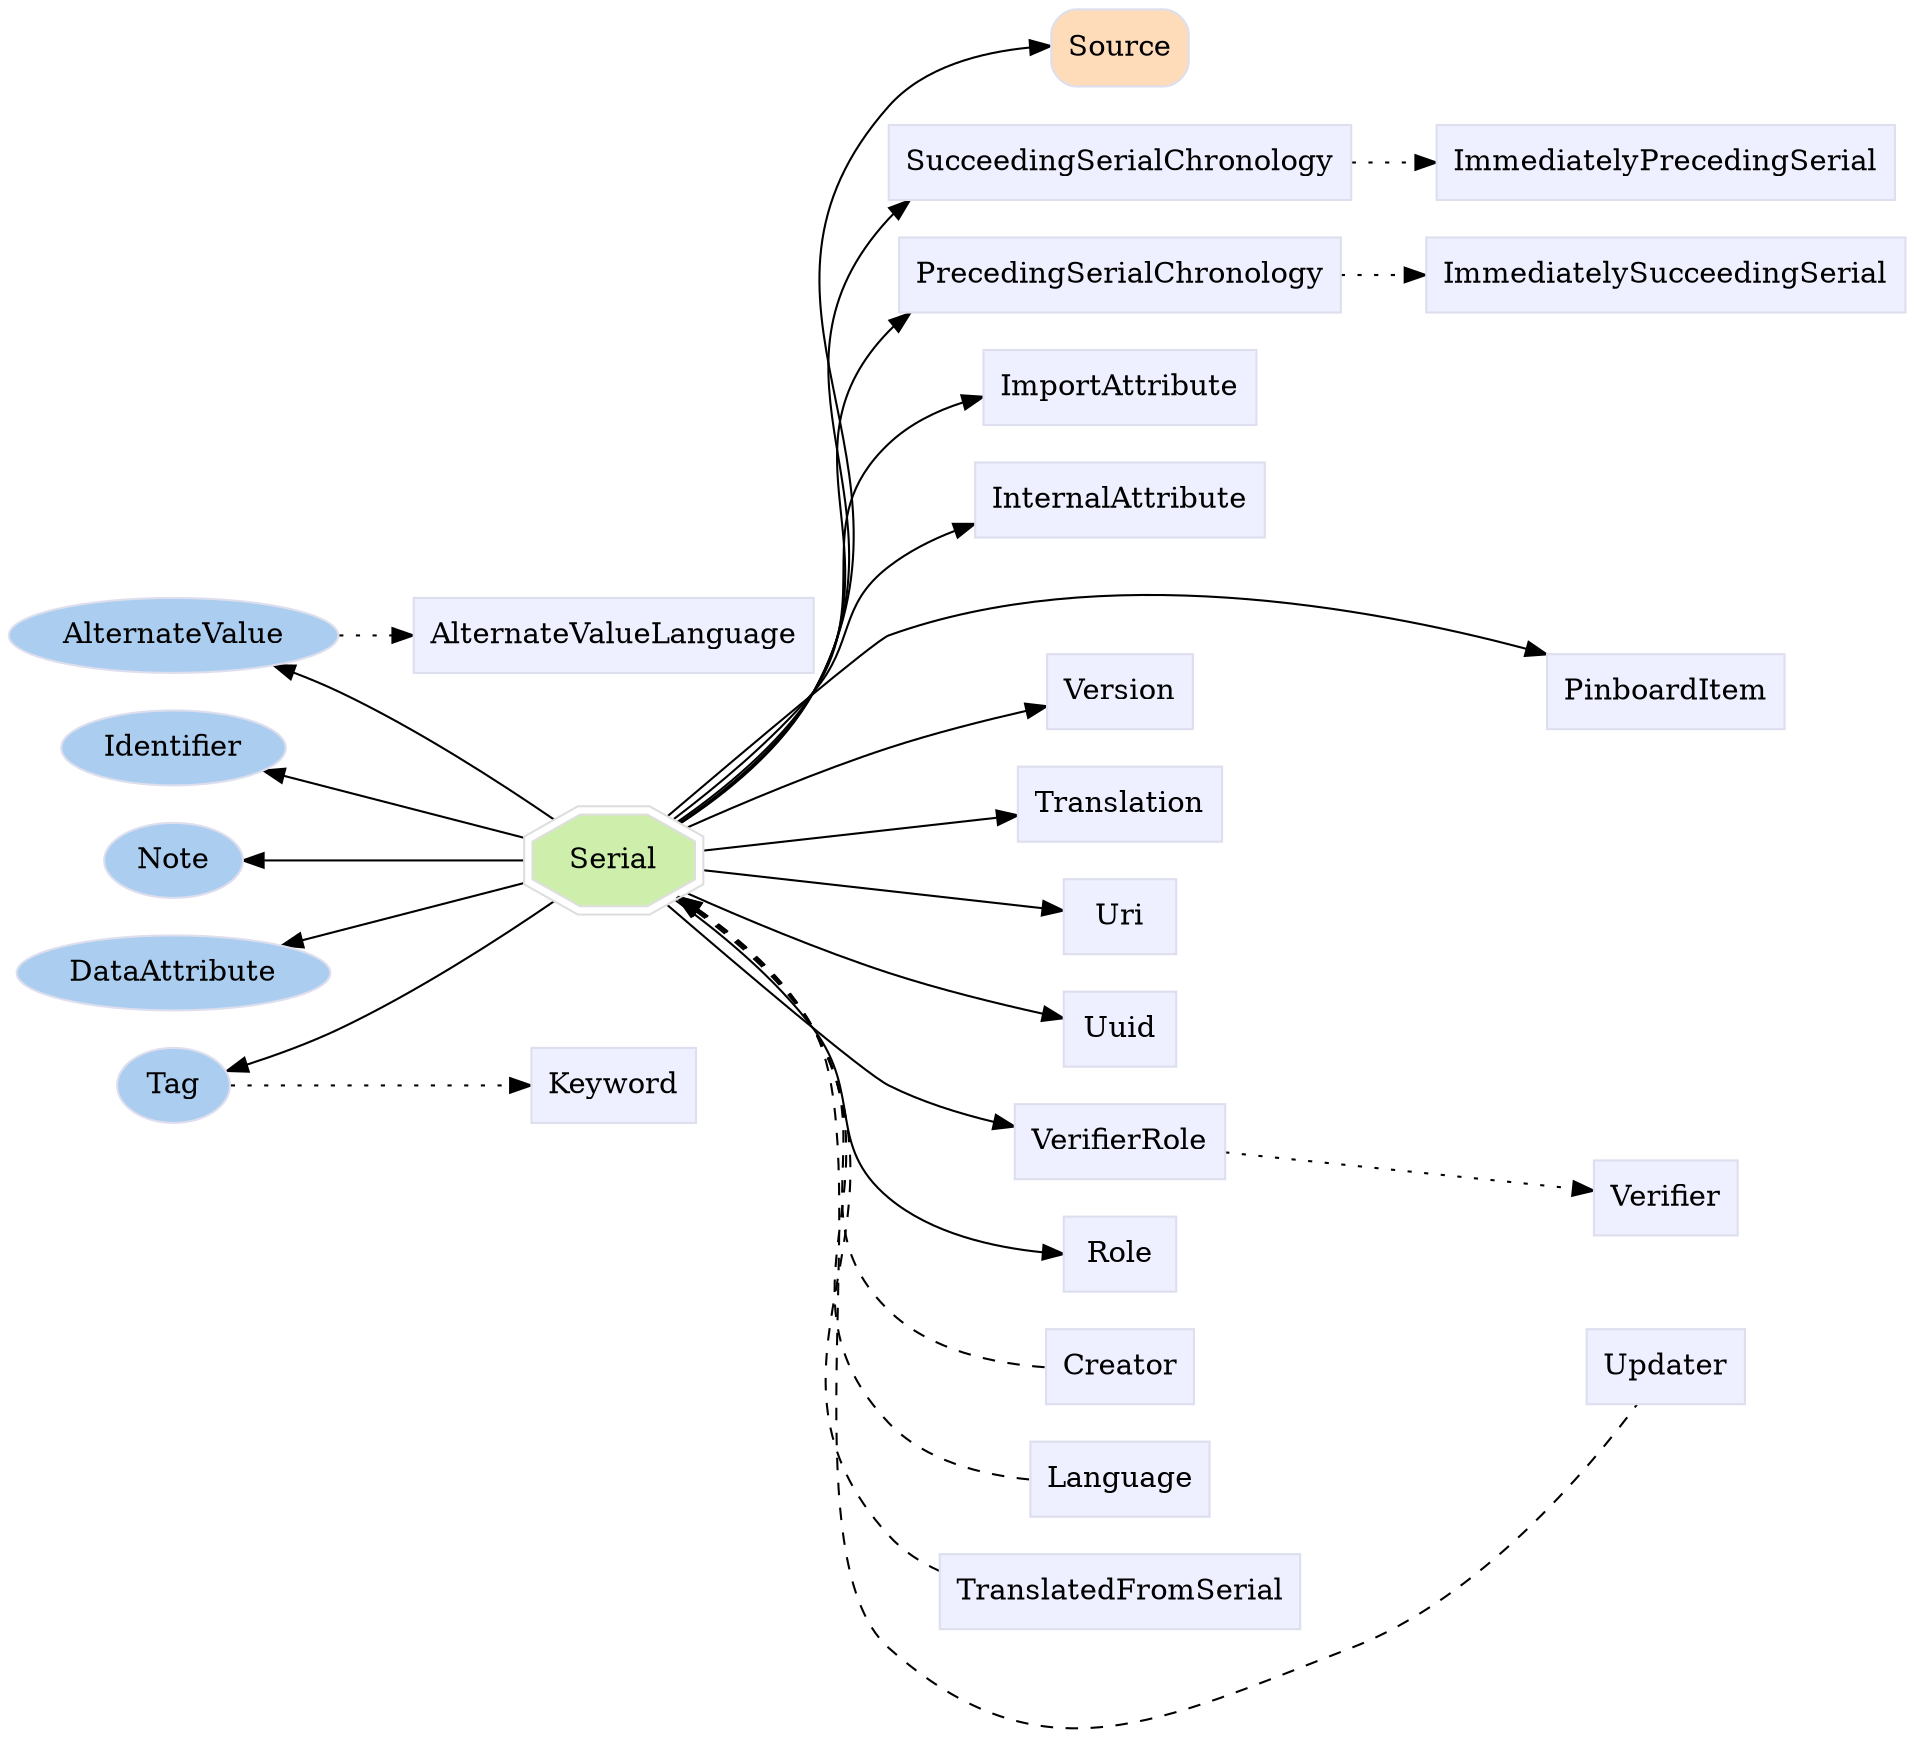 digraph Serial {
	graph [bb="0,0,744.39,818.04",
		label="",
		outputorder=edgesfirst,
		rankdir=LR
	];
	node [label="\N"];
	subgraph annotator_cluster {
		graph [rank=min];
		AlternateValue	[color="#dddeee",
			fillcolor="#abcdef",
			group=annotator,
			height=0.5,
			href="/develop/Data/models.html#alternate-value",
			label=AlternateValue,
			pos="66.194,517.54",
			shape=oval,
			style=filled,
			target=_top,
			width=1.8387];
		DataAttribute	[color="#dddeee",
			fillcolor="#abcdef",
			group=annotator,
			height=0.5,
			href="/develop/Data/models.html#data-attribute",
			label=DataAttribute,
			pos="66.194,355.54",
			shape=oval,
			style=filled,
			target=_top,
			width=1.7108];
		Identifier	[color="#dddeee",
			fillcolor="#abcdef",
			group=annotator,
			height=0.5,
			href="/develop/Data/models.html#identifier",
			label=Identifier,
			pos="66.194,463.54",
			shape=oval,
			style=filled,
			target=_top,
			width=1.2558];
		Tag	[color="#dddeee",
			fillcolor="#abcdef",
			group=annotator,
			height=0.5,
			href="/develop/Data/models.html#tag",
			label=Tag,
			pos="66.194,301.54",
			shape=oval,
			style=filled,
			target=_top,
			width=0.75];
		Note	[color="#dddeee",
			fillcolor="#abcdef",
			group=annotator,
			height=0.5,
			href="/develop/Data/models.html#note",
			label=Note,
			pos="66.194,409.54",
			shape=oval,
			style=filled,
			target=_top,
			width=0.80088];
	}
	subgraph core {
		Source	[color="#dddeee",
			fillcolor="#fedcba",
			group=core,
			height=0.51389,
			href="/develop/Data/models.html#source",
			label=Source,
			pos="441.76,799.54",
			shape=Mrecord,
			style=filled,
			target=_top,
			width=0.75];
	}
	subgraph supporting {
		Serial	[color="#dedede",
			fillcolor="#cdefab",
			group=target,
			height=0.61111,
			href="/develop/Data/models.html#serial",
			label=Serial,
			pos="243.51,409.54",
			shape=doubleoctagon,
			style=filled,
			target=_top,
			width=1.0857];
		AlternateValueLanguage	[color="#dddeee",
			fillcolor="#eeefff",
			group=supporting,
			height=0.5,
			href="/develop/Data/models.html#alternate-value-language",
			label=AlternateValueLanguage,
			pos="243.51,517.54",
			shape=box,
			style=filled,
			target=_top,
			width=2.0868];
		SucceedingSerialChronology	[color="#dddeee",
			fillcolor="#eeefff",
			group=supporting,
			height=0.5,
			href="/develop/Data/models.html#succeeding-serial-chronology",
			label=SucceedingSerialChronology,
			pos="441.76,744.54",
			shape=box,
			style=filled,
			target=_top,
			width=2.4201];
		ImmediatelyPrecedingSerial	[color="#dddeee",
			fillcolor="#eeefff",
			group=supporting,
			height=0.5,
			href="/develop/Data/models.html#immediately-preceding-serial",
			label=ImmediatelyPrecedingSerial,
			pos="654.64,744.54",
			shape=box,
			style=filled,
			target=_top,
			width=2.3785];
		PrecedingSerialChronology	[color="#dddeee",
			fillcolor="#eeefff",
			group=supporting,
			height=0.5,
			href="/develop/Data/models.html#preceding-serial-chronology",
			label=PrecedingSerialChronology,
			pos="441.76,690.54",
			shape=box,
			style=filled,
			target=_top,
			width=2.3056];
		ImmediatelySucceedingSerial	[color="#dddeee",
			fillcolor="#eeefff",
			group=supporting,
			height=0.5,
			href="/develop/Data/models.html#immediately-succeeding-serial",
			label=ImmediatelySucceedingSerial,
			pos="654.64,690.54",
			shape=box,
			style=filled,
			target=_top,
			width=2.4931];
		ImportAttribute	[color="#dddeee",
			fillcolor="#eeefff",
			group=supporting,
			height=0.5,
			href="/develop/Data/models.html#import-attribute",
			label=ImportAttribute,
			pos="441.76,636.54",
			shape=box,
			style=filled,
			target=_top,
			width=1.4201];
		InternalAttribute	[color="#dddeee",
			fillcolor="#eeefff",
			group=supporting,
			height=0.5,
			href="/develop/Data/models.html#internal-attribute",
			label=InternalAttribute,
			pos="441.76,582.54",
			shape=box,
			style=filled,
			target=_top,
			width=1.4826];
		Keyword	[color="#dddeee",
			fillcolor="#eeefff",
			group=supporting,
			height=0.5,
			href="/develop/Data/models.html#keyword",
			label=Keyword,
			pos="243.51,301.54",
			shape=box,
			style=filled,
			target=_top,
			width=0.92014];
		PinboardItem	[color="#dddeee",
			fillcolor="#eeefff",
			group=supporting,
			height=0.5,
			href="/develop/Data/models.html#pinboard-item",
			label=PinboardItem,
			pos="654.64,490.54",
			shape=box,
			style=filled,
			target=_top,
			width=1.2535];
		Role	[color="#dddeee",
			fillcolor="#eeefff",
			group=supporting,
			height=0.5,
			href="/develop/Data/models.html#role",
			label=Role,
			pos="441.76,220.54",
			shape=box,
			style=filled,
			target=_top,
			width=0.75];
		Translation	[color="#dddeee",
			fillcolor="#eeefff",
			group=supporting,
			height=0.5,
			href="/develop/Data/models.html#translation",
			label=Translation,
			pos="441.76,436.54",
			shape=box,
			style=filled,
			target=_top,
			width=1.0764];
		Uri	[color="#dddeee",
			fillcolor="#eeefff",
			group=supporting,
			height=0.5,
			href="/develop/Data/models.html#uri",
			label=Uri,
			pos="441.76,382.54",
			shape=box,
			style=filled,
			target=_top,
			width=0.75];
		Uuid	[color="#dddeee",
			fillcolor="#eeefff",
			group=supporting,
			height=0.5,
			href="/develop/Data/models.html#uuid",
			label=Uuid,
			pos="441.76,328.54",
			shape=box,
			style=filled,
			target=_top,
			width=0.75];
		VerifierRole	[color="#dddeee",
			fillcolor="#eeefff",
			group=supporting,
			height=0.5,
			href="/develop/Data/models.html#verifier-role",
			label=VerifierRole,
			pos="441.76,274.54",
			shape=box,
			style=filled,
			target=_top,
			width=1.1493];
		Verifier	[color="#dddeee",
			fillcolor="#eeefff",
			group=supporting,
			height=0.5,
			href="/develop/Data/models.html#verifier",
			label=Verifier,
			pos="654.64,247.54",
			shape=box,
			style=filled,
			target=_top,
			width=0.79514];
		Version	[color="#dddeee",
			fillcolor="#eeefff",
			group=supporting,
			height=0.5,
			href="/develop/Data/models.html#version",
			label=Version,
			pos="441.76,490.54",
			shape=box,
			style=filled,
			target=_top,
			width=0.79514];
		Creator	[color="#dddeee",
			fillcolor="#eeefff",
			group=supporting,
			height=0.5,
			href="/develop/Data/models.html#creator",
			label=Creator,
			pos="441.76,166.54",
			shape=box,
			style=filled,
			target=_top,
			width=0.78472];
		Language	[color="#dddeee",
			fillcolor="#eeefff",
			group=supporting,
			height=0.5,
			href="/develop/Data/models.html#language",
			label=Language,
			pos="441.76,112.54",
			shape=box,
			style=filled,
			target=_top,
			width=0.96181];
		TranslatedFromSerial	[color="#dddeee",
			fillcolor="#eeefff",
			group=supporting,
			height=0.5,
			href="/develop/Data/models.html#translated-from-serial",
			label=TranslatedFromSerial,
			pos="441.76,58.536",
			shape=box,
			style=filled,
			target=_top,
			width=1.8681];
		Updater	[color="#dddeee",
			fillcolor="#eeefff",
			group=supporting,
			height=0.5,
			href="/develop/Data/models.html#updater",
			label=Updater,
			pos="654.64,166.54",
			shape=box,
			style=filled,
			target=_top,
			width=0.82639];
	}
	AlternateValue -> AlternateValueLanguage	[pos="e,168.02,517.54 132.48,517.54 140.35,517.54 148.48,517.54 156.6,517.54",
		style=dotted];
	Tag -> Keyword	[pos="e,210.12,301.54 93.441,301.54 121.3,301.54 165.78,301.54 198.91,301.54",
		style=dotted];
	Serial -> AlternateValue	[pos="e,106.88,502.9 220.81,427.96 199.35,445.58 165.05,472.12 132.39,490.54 127.51,493.29 122.3,495.91 117.02,498.38"];
	Serial -> DataAttribute	[pos="e,109.63,368.61 206.1,398.32 181.31,390.68 148.09,380.45 120.36,371.91"];
	Serial -> Identifier	[pos="e,102.67,452.61 206.18,420.73 179.27,429.02 142.38,440.38 113.37,449.31"];
	Serial -> Tag	[pos="e,90.764,309.72 220.81,391.11 199.35,373.49 165.05,346.95 132.39,328.54 122.67,323.06 111.62,318.06 101.41,313.89"];
	Serial -> Note	[pos="e,95.362,409.54 203.96,409.54 175.12,409.54 135.82,409.54 106.74,409.54"];
	Serial -> Source	[pos="e,414.43,798.21 267.32,427.57 284.47,442.49 306.93,465.29 318.64,490.54 371.61,604.76 274.3,674.58 354.64,771.54 366.57,785.94 386.01,\
793 403.4,796.44"];
	Serial -> SucceedingSerialChronology	[pos="e,363.95,726.06 267.11,427.66 284.14,442.65 306.55,465.47 318.64,490.54 363,582.55 287.89,640.21 354.64,717.54 354.9,717.84 355.16,\
718.13 355.43,718.43"];
	Serial -> PrecedingSerialChronology	[pos="e,364.51,672.17 266.78,427.83 283.63,442.9 305.96,465.76 318.64,490.54 354.42,560.44 301.91,605.33 354.64,663.54 355.01,663.94 355.38,\
664.34 355.76,664.74"];
	Serial -> ImportAttribute	[pos="e,390.26,629.44 266.18,428.15 282.7,443.4 304.87,466.35 318.64,490.54 345.97,538.56 315.76,570.27 354.64,609.54 361.61,616.58 370.38,\
621.78 379.65,625.64"];
	Serial -> InternalAttribute	[pos="e,388.08,569.34 264.59,429.19 280.23,445.02 302,468.23 318.64,490.54 337.23,515.47 330.71,530.67 354.64,550.54 361.45,556.2 369.37,\
560.91 377.58,564.81"];
	Serial -> PinboardItem	[pos="e,609.17,506.96 261.97,430.03 286.95,458.73 332.33,508.42 354.64,517.54 434.75,550.26 536.71,529.18 598.49,510.32"];
	Serial -> Role	[pos="e,414.62,223.02 265.37,390.42 281.43,374.89 303.39,351.82 318.64,328.54 340.22,295.58 325.23,273.75 354.64,247.54 368.13,235.5 386.96,\
228.83 403.57,225.14"];
	Serial -> Translation	[pos="e,402.55,431.28 282.82,414.81 313.89,419.08 357.89,425.13 391.56,429.77"];
	Serial -> Uri	[pos="e,414.48,386.15 282.82,404.27 317.69,399.47 368.87,392.43 403.44,387.67"];
	Serial -> Uuid	[pos="e,414.4,335.67 272.5,394.34 294.44,382.79 325.96,366.98 354.64,355.54 370.45,349.22 388.35,343.41 403.72,338.8"];
	Serial -> VerifierRole	[pos="e,400.08,283.05 262.83,389.44 288.43,361.75 334.08,313.85 354.64,301.54 365.24,295.19 377.48,290.19 389.35,286.31"];
	Serial -> Version	[pos="e,412.85,482.95 272.5,424.73 294.44,436.28 325.96,452.09 354.64,463.54 369.83,469.6 386.95,475.21 401.91,479.73"];
	Serial -> Creator	[dir=back,
		pos="s,266.41,391.04 274.56,383.38 289.77,368.66 307.36,349.13 318.64,328.54 348.46,274.07 311.69,238.38 354.64,193.54 369.81,177.69 \
394.15,171.1 413.08,168.38",
		style=dashed];
	Serial -> Language	[dir=back,
		pos="s,266.9,391.3 275.17,383.7 290.56,369.07 308.11,349.53 318.64,328.54 356.96,252.09 297.77,203.39 354.64,139.54 367.77,124.79 388.84,\
118.02 406.85,114.95",
		style=dashed];
	Serial -> TranslatedFromSerial	[dir=back,
		pos="s,267.19,391.44 275.52,383.87 291.01,369.29 308.55,349.74 318.64,328.54 365.55,229.95 283.72,168.54 354.64,85.536 360.03,79.222 \
366.89,74.365 374.36,70.632",
		style=dashed];
	Serial -> Updater	[dir=back,
		pos="s,267.37,391.53 275.75,383.98 291.3,369.43 308.83,349.87 318.64,328.54 346.4,268.13 304.88,75.628 354.64,31.536 412.6,-19.825 457.94,\
0.49427 528.89,31.536 583.85,55.584 625.37,117.12 643.54,148.11",
		style=dashed];
	SucceedingSerialChronology -> ImmediatelyPrecedingSerial	[pos="e,568.76,744.54 529.14,744.54 538.44,744.54 547.95,744.54 557.35,744.54",
		style=dotted];
	PrecedingSerialChronology -> ImmediatelySucceedingSerial	[pos="e,564.64,690.54 525.2,690.54 534.4,690.54 543.84,690.54 553.23,690.54",
		style=dotted];
	Role -> Verifier	[pos="e,625.68,243.96 469.04,223.9 505.58,228.58 571.99,237.08 614.4,242.51",
		style=invis];
	VerifierRole -> Verifier	[pos="e,625.57,251.13 483.42,269.33 521.28,264.48 577.32,257.31 614.63,252.53",
		style=dotted];
	Version -> PinboardItem	[pos="e,609.32,490.54 470.77,490.54 503.06,490.54 556.94,490.54 597.88,490.54",
		style=invis];
	Creator -> Updater	[pos="e,624.71,166.54 470.33,166.54 506.79,166.54 571.3,166.54 613.26,166.54",
		style=invis];
}
